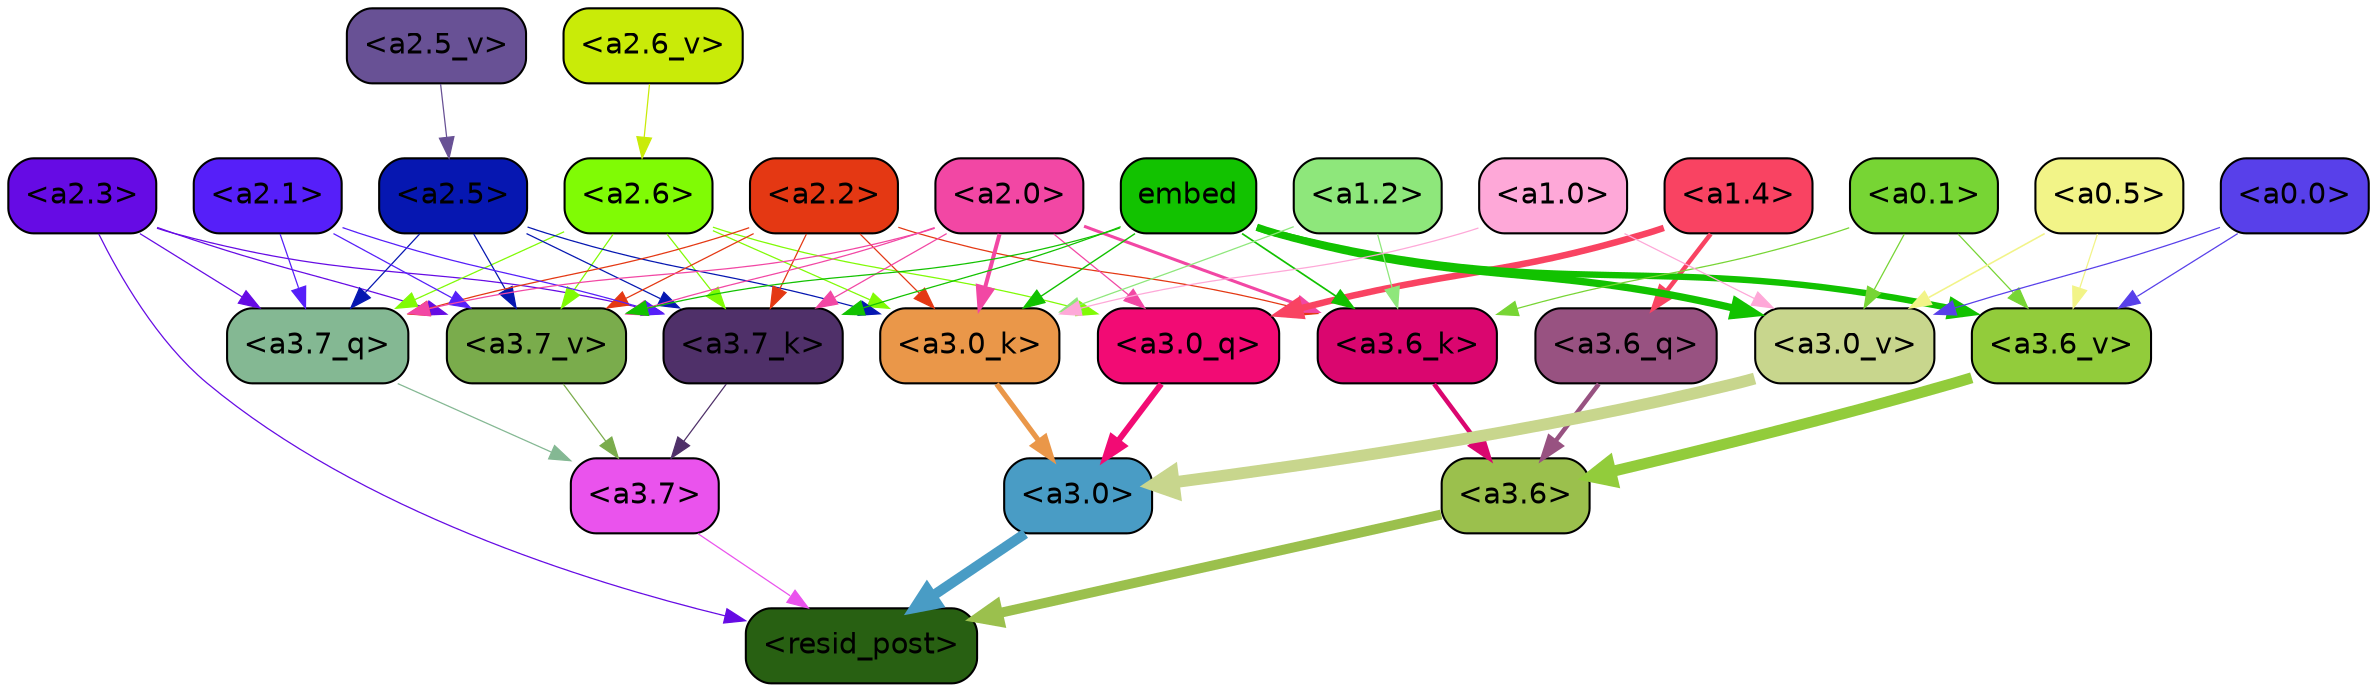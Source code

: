 strict digraph "" {
	graph [bgcolor=transparent,
		layout=dot,
		overlap=false,
		splines=true
	];
	"<a3.7>"	[color=black,
		fillcolor="#ea53ed",
		fontname=Helvetica,
		shape=box,
		style="filled, rounded"];
	"<resid_post>"	[color=black,
		fillcolor="#286012",
		fontname=Helvetica,
		shape=box,
		style="filled, rounded"];
	"<a3.7>" -> "<resid_post>"	[color="#ea53ed",
		penwidth=0.6];
	"<a3.6>"	[color=black,
		fillcolor="#9bc04d",
		fontname=Helvetica,
		shape=box,
		style="filled, rounded"];
	"<a3.6>" -> "<resid_post>"	[color="#9bc04d",
		penwidth=4.7534414529800415];
	"<a3.0>"	[color=black,
		fillcolor="#499cc5",
		fontname=Helvetica,
		shape=box,
		style="filled, rounded"];
	"<a3.0>" -> "<resid_post>"	[color="#499cc5",
		penwidth=4.898576855659485];
	"<a2.3>"	[color=black,
		fillcolor="#660be4",
		fontname=Helvetica,
		shape=box,
		style="filled, rounded"];
	"<a2.3>" -> "<resid_post>"	[color="#660be4",
		penwidth=0.6];
	"<a3.7_q>"	[color=black,
		fillcolor="#84b893",
		fontname=Helvetica,
		shape=box,
		style="filled, rounded"];
	"<a2.3>" -> "<a3.7_q>"	[color="#660be4",
		penwidth=0.6];
	"<a3.7_k>"	[color=black,
		fillcolor="#4f3069",
		fontname=Helvetica,
		shape=box,
		style="filled, rounded"];
	"<a2.3>" -> "<a3.7_k>"	[color="#660be4",
		penwidth=0.6];
	"<a3.7_v>"	[color=black,
		fillcolor="#7aac4c",
		fontname=Helvetica,
		shape=box,
		style="filled, rounded"];
	"<a2.3>" -> "<a3.7_v>"	[color="#660be4",
		penwidth=0.6];
	"<a3.7_q>" -> "<a3.7>"	[color="#84b893",
		penwidth=0.6];
	"<a3.6_q>"	[color=black,
		fillcolor="#985281",
		fontname=Helvetica,
		shape=box,
		style="filled, rounded"];
	"<a3.6_q>" -> "<a3.6>"	[color="#985281",
		penwidth=2.160832464694977];
	"<a3.0_q>"	[color=black,
		fillcolor="#f20b74",
		fontname=Helvetica,
		shape=box,
		style="filled, rounded"];
	"<a3.0_q>" -> "<a3.0>"	[color="#f20b74",
		penwidth=2.870753765106201];
	"<a3.7_k>" -> "<a3.7>"	[color="#4f3069",
		penwidth=0.6];
	"<a3.6_k>"	[color=black,
		fillcolor="#da066f",
		fontname=Helvetica,
		shape=box,
		style="filled, rounded"];
	"<a3.6_k>" -> "<a3.6>"	[color="#da066f",
		penwidth=2.13908451795578];
	"<a3.0_k>"	[color=black,
		fillcolor="#ea9749",
		fontname=Helvetica,
		shape=box,
		style="filled, rounded"];
	"<a3.0_k>" -> "<a3.0>"	[color="#ea9749",
		penwidth=2.520303964614868];
	"<a3.7_v>" -> "<a3.7>"	[color="#7aac4c",
		penwidth=0.6];
	"<a3.6_v>"	[color=black,
		fillcolor="#92cc3b",
		fontname=Helvetica,
		shape=box,
		style="filled, rounded"];
	"<a3.6_v>" -> "<a3.6>"	[color="#92cc3b",
		penwidth=5.297133803367615];
	"<a3.0_v>"	[color=black,
		fillcolor="#c8d68d",
		fontname=Helvetica,
		shape=box,
		style="filled, rounded"];
	"<a3.0_v>" -> "<a3.0>"	[color="#c8d68d",
		penwidth=5.680712580680847];
	"<a2.6>"	[color=black,
		fillcolor="#80fb05",
		fontname=Helvetica,
		shape=box,
		style="filled, rounded"];
	"<a2.6>" -> "<a3.7_q>"	[color="#80fb05",
		penwidth=0.6];
	"<a2.6>" -> "<a3.0_q>"	[color="#80fb05",
		penwidth=0.6];
	"<a2.6>" -> "<a3.7_k>"	[color="#80fb05",
		penwidth=0.6];
	"<a2.6>" -> "<a3.0_k>"	[color="#80fb05",
		penwidth=0.6];
	"<a2.6>" -> "<a3.7_v>"	[color="#80fb05",
		penwidth=0.6];
	"<a2.5>"	[color=black,
		fillcolor="#0617b1",
		fontname=Helvetica,
		shape=box,
		style="filled, rounded"];
	"<a2.5>" -> "<a3.7_q>"	[color="#0617b1",
		penwidth=0.6];
	"<a2.5>" -> "<a3.7_k>"	[color="#0617b1",
		penwidth=0.6];
	"<a2.5>" -> "<a3.0_k>"	[color="#0617b1",
		penwidth=0.6];
	"<a2.5>" -> "<a3.7_v>"	[color="#0617b1",
		penwidth=0.6];
	"<a2.2>"	[color=black,
		fillcolor="#e43813",
		fontname=Helvetica,
		shape=box,
		style="filled, rounded"];
	"<a2.2>" -> "<a3.7_q>"	[color="#e43813",
		penwidth=0.6];
	"<a2.2>" -> "<a3.7_k>"	[color="#e43813",
		penwidth=0.6];
	"<a2.2>" -> "<a3.6_k>"	[color="#e43813",
		penwidth=0.6];
	"<a2.2>" -> "<a3.0_k>"	[color="#e43813",
		penwidth=0.6];
	"<a2.2>" -> "<a3.7_v>"	[color="#e43813",
		penwidth=0.6];
	"<a2.1>"	[color=black,
		fillcolor="#561ff9",
		fontname=Helvetica,
		shape=box,
		style="filled, rounded"];
	"<a2.1>" -> "<a3.7_q>"	[color="#561ff9",
		penwidth=0.6];
	"<a2.1>" -> "<a3.7_k>"	[color="#561ff9",
		penwidth=0.6];
	"<a2.1>" -> "<a3.7_v>"	[color="#561ff9",
		penwidth=0.6];
	"<a2.0>"	[color=black,
		fillcolor="#f247a4",
		fontname=Helvetica,
		shape=box,
		style="filled, rounded"];
	"<a2.0>" -> "<a3.7_q>"	[color="#f247a4",
		penwidth=0.6];
	"<a2.0>" -> "<a3.0_q>"	[color="#f247a4",
		penwidth=0.6];
	"<a2.0>" -> "<a3.7_k>"	[color="#f247a4",
		penwidth=0.6];
	"<a2.0>" -> "<a3.6_k>"	[color="#f247a4",
		penwidth=1.4807794839143753];
	"<a2.0>" -> "<a3.0_k>"	[color="#f247a4",
		penwidth=1.9436544477939606];
	"<a2.0>" -> "<a3.7_v>"	[color="#f247a4",
		penwidth=0.6];
	"<a1.4>"	[color=black,
		fillcolor="#f94362",
		fontname=Helvetica,
		shape=box,
		style="filled, rounded"];
	"<a1.4>" -> "<a3.6_q>"	[color="#f94362",
		penwidth=2.1635248363018036];
	"<a1.4>" -> "<a3.0_q>"	[color="#f94362",
		penwidth=3.1362746953964233];
	embed	[color=black,
		fillcolor="#12c200",
		fontname=Helvetica,
		shape=box,
		style="filled, rounded"];
	embed -> "<a3.7_k>"	[color="#12c200",
		penwidth=0.6];
	embed -> "<a3.6_k>"	[color="#12c200",
		penwidth=0.8202246725559235];
	embed -> "<a3.0_k>"	[color="#12c200",
		penwidth=0.6771316379308701];
	embed -> "<a3.7_v>"	[color="#12c200",
		penwidth=0.6];
	embed -> "<a3.6_v>"	[color="#12c200",
		penwidth=3.067279100418091];
	embed -> "<a3.0_v>"	[color="#12c200",
		penwidth=3.5202720761299133];
	"<a1.2>"	[color=black,
		fillcolor="#8ee77b",
		fontname=Helvetica,
		shape=box,
		style="filled, rounded"];
	"<a1.2>" -> "<a3.6_k>"	[color="#8ee77b",
		penwidth=0.6];
	"<a1.2>" -> "<a3.0_k>"	[color="#8ee77b",
		penwidth=0.6];
	"<a0.1>"	[color=black,
		fillcolor="#77d534",
		fontname=Helvetica,
		shape=box,
		style="filled, rounded"];
	"<a0.1>" -> "<a3.6_k>"	[color="#77d534",
		penwidth=0.6];
	"<a0.1>" -> "<a3.6_v>"	[color="#77d534",
		penwidth=0.6];
	"<a0.1>" -> "<a3.0_v>"	[color="#77d534",
		penwidth=0.6];
	"<a1.0>"	[color=black,
		fillcolor="#fea8d8",
		fontname=Helvetica,
		shape=box,
		style="filled, rounded"];
	"<a1.0>" -> "<a3.0_k>"	[color="#fea8d8",
		penwidth=0.6];
	"<a1.0>" -> "<a3.0_v>"	[color="#fea8d8",
		penwidth=0.6];
	"<a0.5>"	[color=black,
		fillcolor="#f2f488",
		fontname=Helvetica,
		shape=box,
		style="filled, rounded"];
	"<a0.5>" -> "<a3.6_v>"	[color="#f2f488",
		penwidth=0.6];
	"<a0.5>" -> "<a3.0_v>"	[color="#f2f488",
		penwidth=0.764040544629097];
	"<a0.0>"	[color=black,
		fillcolor="#5840ea",
		fontname=Helvetica,
		shape=box,
		style="filled, rounded"];
	"<a0.0>" -> "<a3.6_v>"	[color="#5840ea",
		penwidth=0.6];
	"<a0.0>" -> "<a3.0_v>"	[color="#5840ea",
		penwidth=0.6];
	"<a2.6_v>"	[color=black,
		fillcolor="#c9eb08",
		fontname=Helvetica,
		shape=box,
		style="filled, rounded"];
	"<a2.6_v>" -> "<a2.6>"	[color="#c9eb08",
		penwidth=0.6];
	"<a2.5_v>"	[color=black,
		fillcolor="#685195",
		fontname=Helvetica,
		shape=box,
		style="filled, rounded"];
	"<a2.5_v>" -> "<a2.5>"	[color="#685195",
		penwidth=0.6];
}
